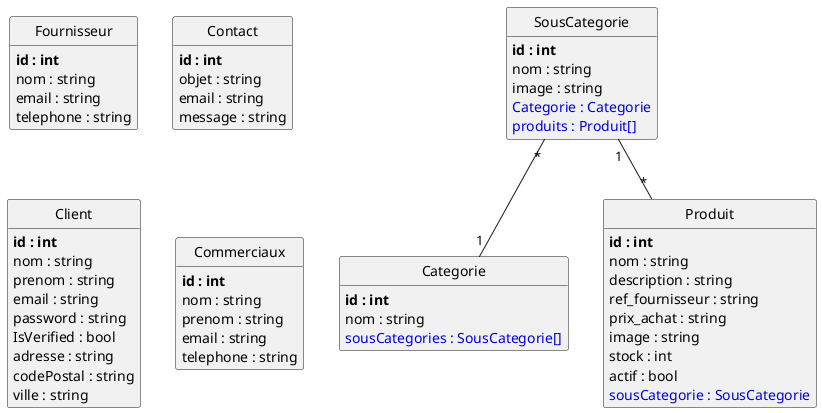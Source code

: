 @startuml
class Fournisseur {
	**id : int**
	nom : string
	email : string
	telephone : string
}

class Contact {
	**id : int**
	objet : string
	email : string
	message : string
}

class SousCategorie {
	**id : int**
	nom : string
	image : string
	<color:#0000dd>Categorie : Categorie</color>
	<color:#0000dd>produits : Produit[]</color>
}

class Categorie {
	**id : int**
	nom : string
	<color:#0000dd>sousCategories : SousCategorie[]</color>
}

class Client {
	**id : int**
	nom : string
	prenom : string
	email : string
	password : string
	IsVerified : bool
	adresse : string
	codePostal : string
	ville : string
}

class Produit {
	**id : int**
	nom : string
	description : string
	ref_fournisseur : string
	prix_achat : string
	image : string
	stock : int
	actif : bool
	<color:#0000dd>sousCategorie : SousCategorie</color>
}

class Commerciaux {
	**id : int**
	nom : string
	prenom : string
	email : string
	telephone : string
}

SousCategorie "*"--"1" Categorie
SousCategorie "1"--"*" Produit


hide methods

hide circle

@enduml
